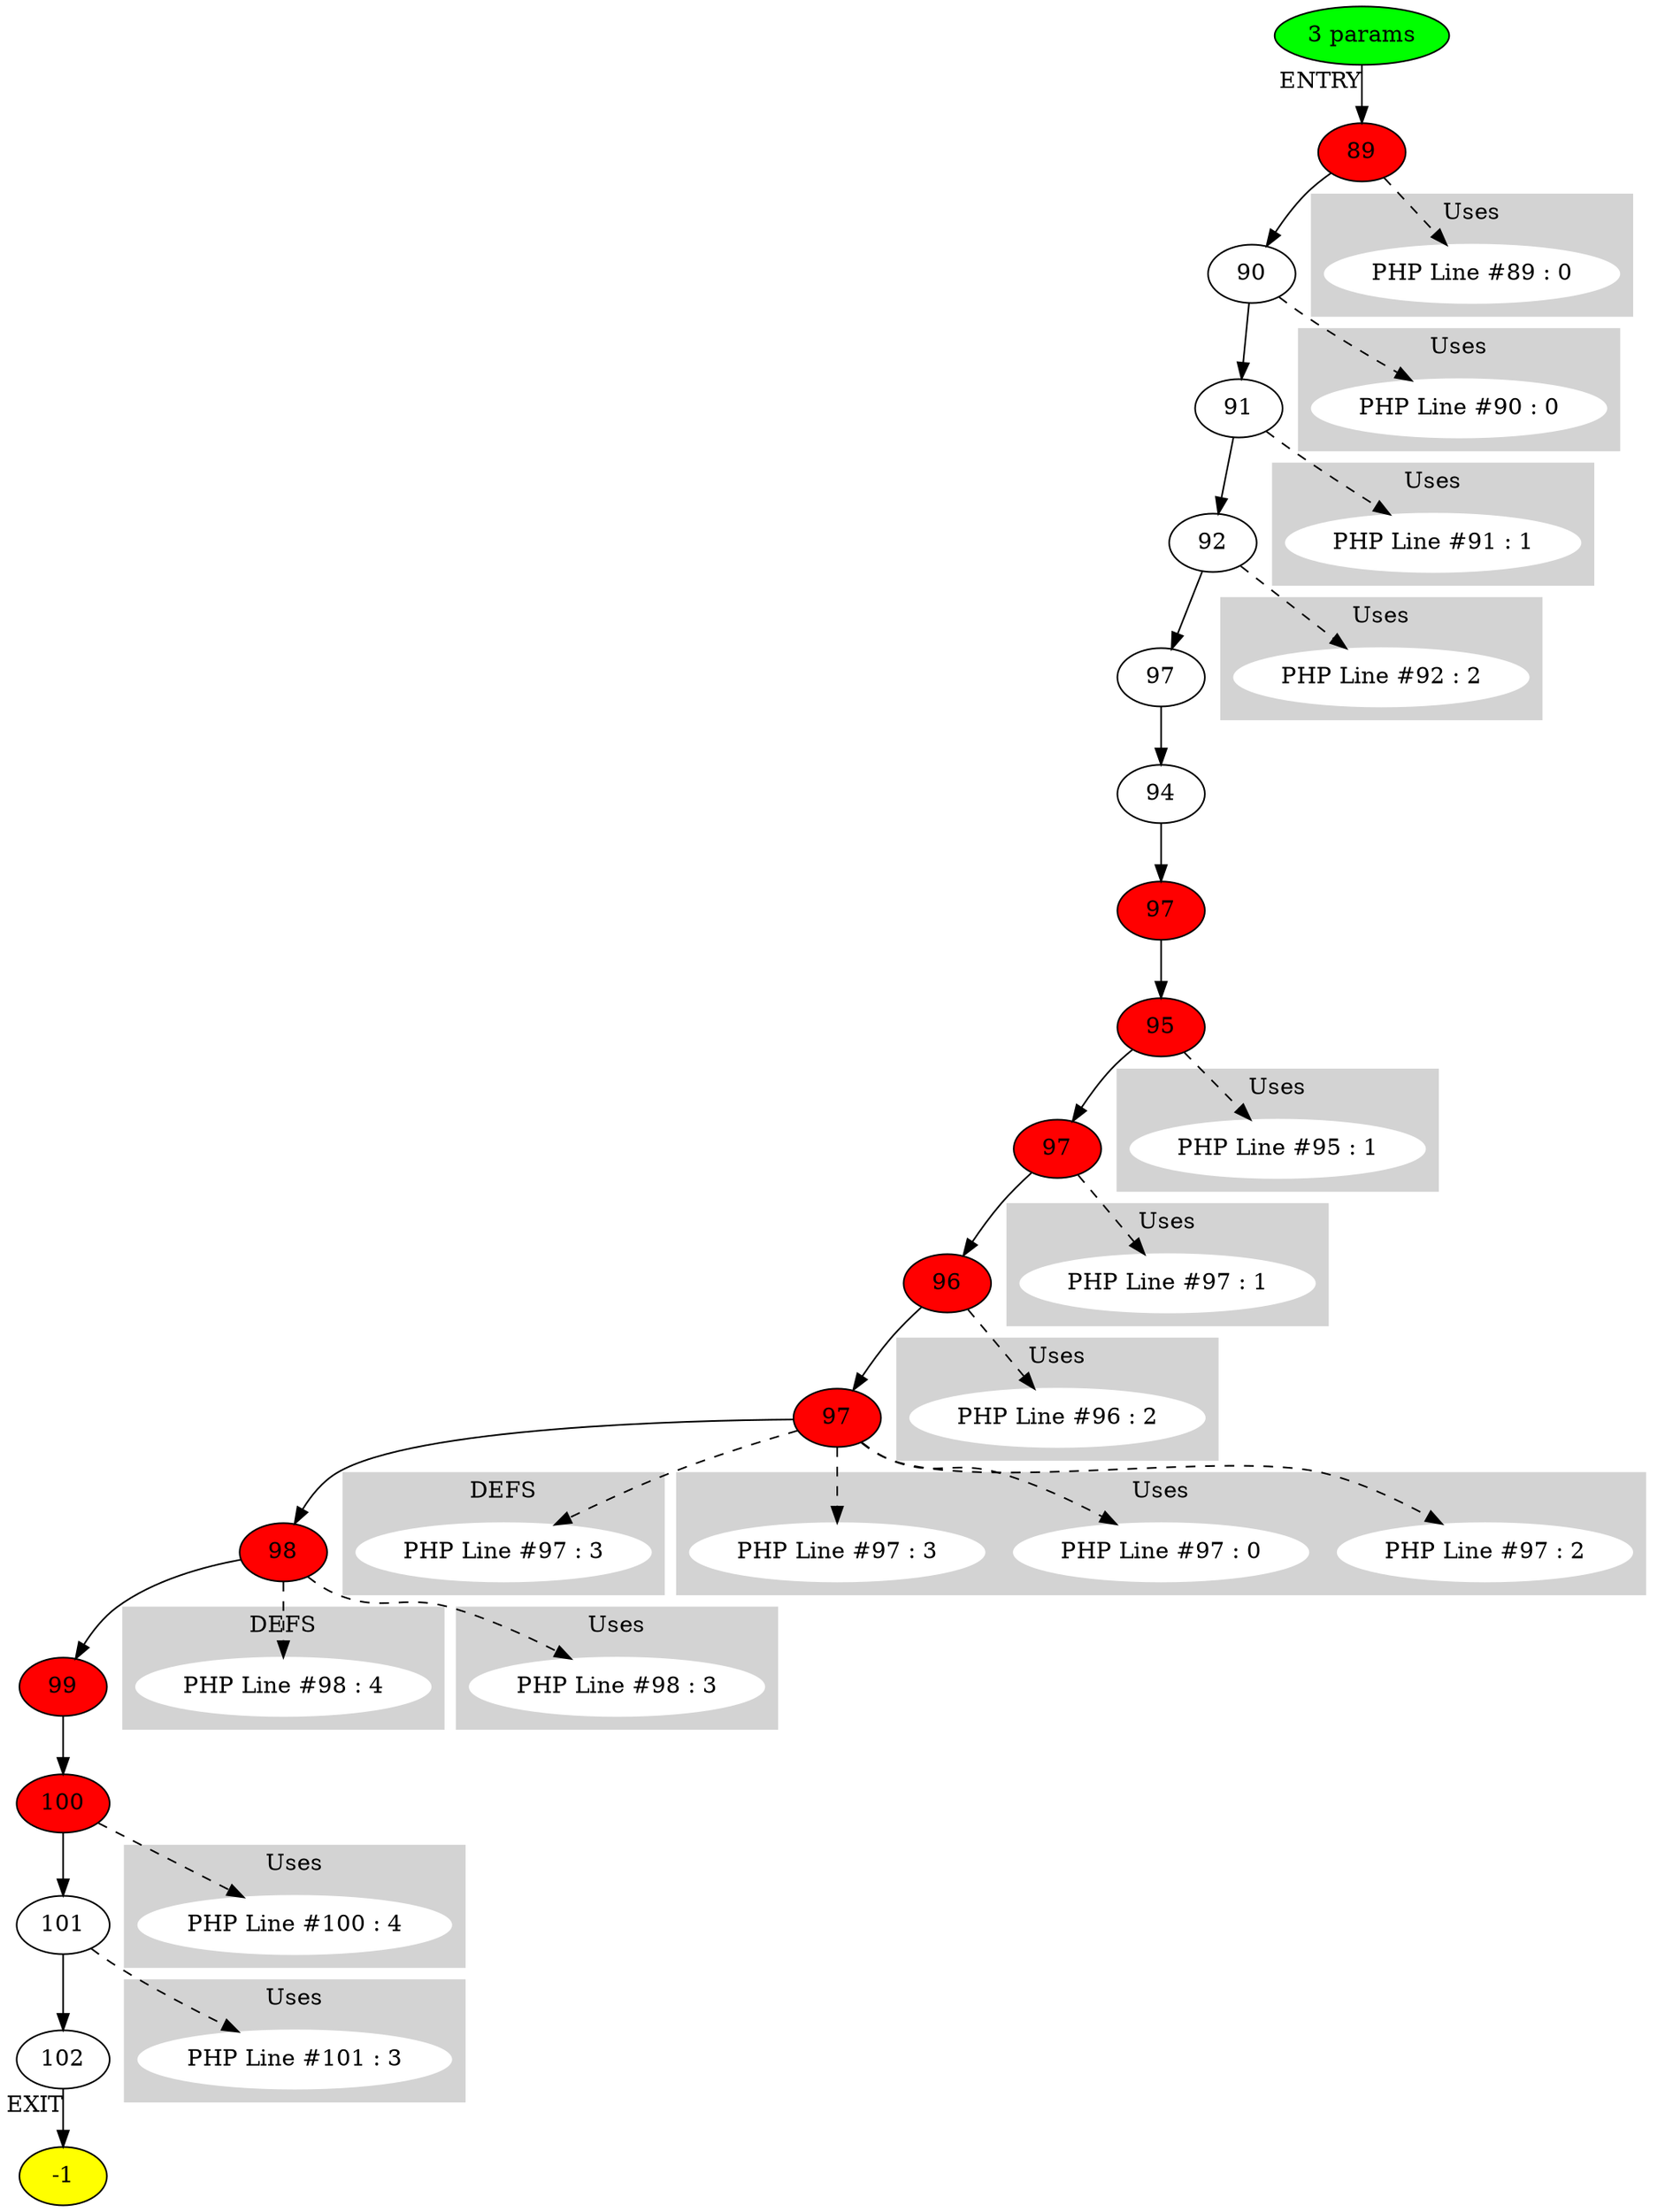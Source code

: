 digraph testName {
0 [label="89" , fillcolor = red, style = filled];
1 [label="90"];
2 [label="91"];
3 [label="92"];
4 [label="97"];
5 [label="94"];
6 [label="97" , fillcolor = red, style = filled];
7 [label="95" , fillcolor = red, style = filled];
8 [label="97" , fillcolor = red, style = filled];
9 [label="96" , fillcolor = red, style = filled];
10 [label="97" , fillcolor = red, style = filled];
11 [label="98" , fillcolor = red, style = filled];
12 [label="99" , fillcolor = red, style = filled];
13 [label="100" , fillcolor = red, style = filled];
14 [label="101"];
15 [label="102"];
0 -> 1;
1 -> 2;
2 -> 3;
3 -> 4;
4 -> 5;
5 -> 6;
6 -> 7;
7 -> 8;
8 -> 9;
9 -> 10;
10 -> 11;
11 -> 12;
12 -> 13;
13 -> 14;
14 -> 15;
-2 -> 0[xlabel="ENTRY"];
15 -> -1[xlabel="EXIT"];
-2 [fillcolor = green, style = filled]-1 [fillcolor= yellow, style = filled] subgraph cluster_g_10 { style=filled; color=lightgrey; node [style=filled,color=white]; g_10[label= "PHP Line #97 : 3"];label = "DEFS";}
10 -> g_10 [style="dashed"];
subgraph cluster_g_11 { style=filled; color=lightgrey; node [style=filled,color=white]; g_11[label= "PHP Line #98 : 4"];label = "DEFS";}
11 -> g_11 [style="dashed"];
subgraph cluster_use_0 { style=filled; color=lightgrey; node [style=filled,color=white]; use_0_0[label= "PHP Line #89 : 0"];label = "Uses";}
0 -> use_0_0 [style="dashed"];
subgraph cluster_use_1 { style=filled; color=lightgrey; node [style=filled,color=white]; use_1_0[label= "PHP Line #90 : 0"];label = "Uses";}
1 -> use_1_0 [style="dashed"];
subgraph cluster_use_2 { style=filled; color=lightgrey; node [style=filled,color=white]; use_2_1[label= "PHP Line #91 : 1"];label = "Uses";}
2 -> use_2_1 [style="dashed"];
subgraph cluster_use_3 { style=filled; color=lightgrey; node [style=filled,color=white]; use_3_2[label= "PHP Line #92 : 2"];label = "Uses";}
3 -> use_3_2 [style="dashed"];
subgraph cluster_use_7 { style=filled; color=lightgrey; node [style=filled,color=white]; use_7_1[label= "PHP Line #95 : 1"];label = "Uses";}
7 -> use_7_1 [style="dashed"];
subgraph cluster_use_8 { style=filled; color=lightgrey; node [style=filled,color=white]; use_8_1[label= "PHP Line #97 : 1"];label = "Uses";}
8 -> use_8_1 [style="dashed"];
subgraph cluster_use_9 { style=filled; color=lightgrey; node [style=filled,color=white]; use_9_2[label= "PHP Line #96 : 2"];label = "Uses";}
9 -> use_9_2 [style="dashed"];
subgraph cluster_use_10 { style=filled; color=lightgrey; node [style=filled,color=white]; use_10_2[label= "PHP Line #97 : 2"];label = "Uses";}
10 -> use_10_2 [style="dashed"];
subgraph cluster_use_10 { style=filled; color=lightgrey; node [style=filled,color=white]; use_10_0[label= "PHP Line #97 : 0"];label = "Uses";}
10 -> use_10_0 [style="dashed"];
subgraph cluster_use_10 { style=filled; color=lightgrey; node [style=filled,color=white]; use_10_3[label= "PHP Line #97 : 3"];label = "Uses";}
10 -> use_10_3 [style="dashed"];
subgraph cluster_use_11 { style=filled; color=lightgrey; node [style=filled,color=white]; use_11_3[label= "PHP Line #98 : 3"];label = "Uses";}
11 -> use_11_3 [style="dashed"];
subgraph cluster_use_13 { style=filled; color=lightgrey; node [style=filled,color=white]; use_13_4[label= "PHP Line #100 : 4"];label = "Uses";}
13 -> use_13_4 [style="dashed"];
subgraph cluster_use_14 { style=filled; color=lightgrey; node [style=filled,color=white]; use_14_3[label= "PHP Line #101 : 3"];label = "Uses";}
14 -> use_14_3 [style="dashed"];
-2 [label="3 params"];
}
